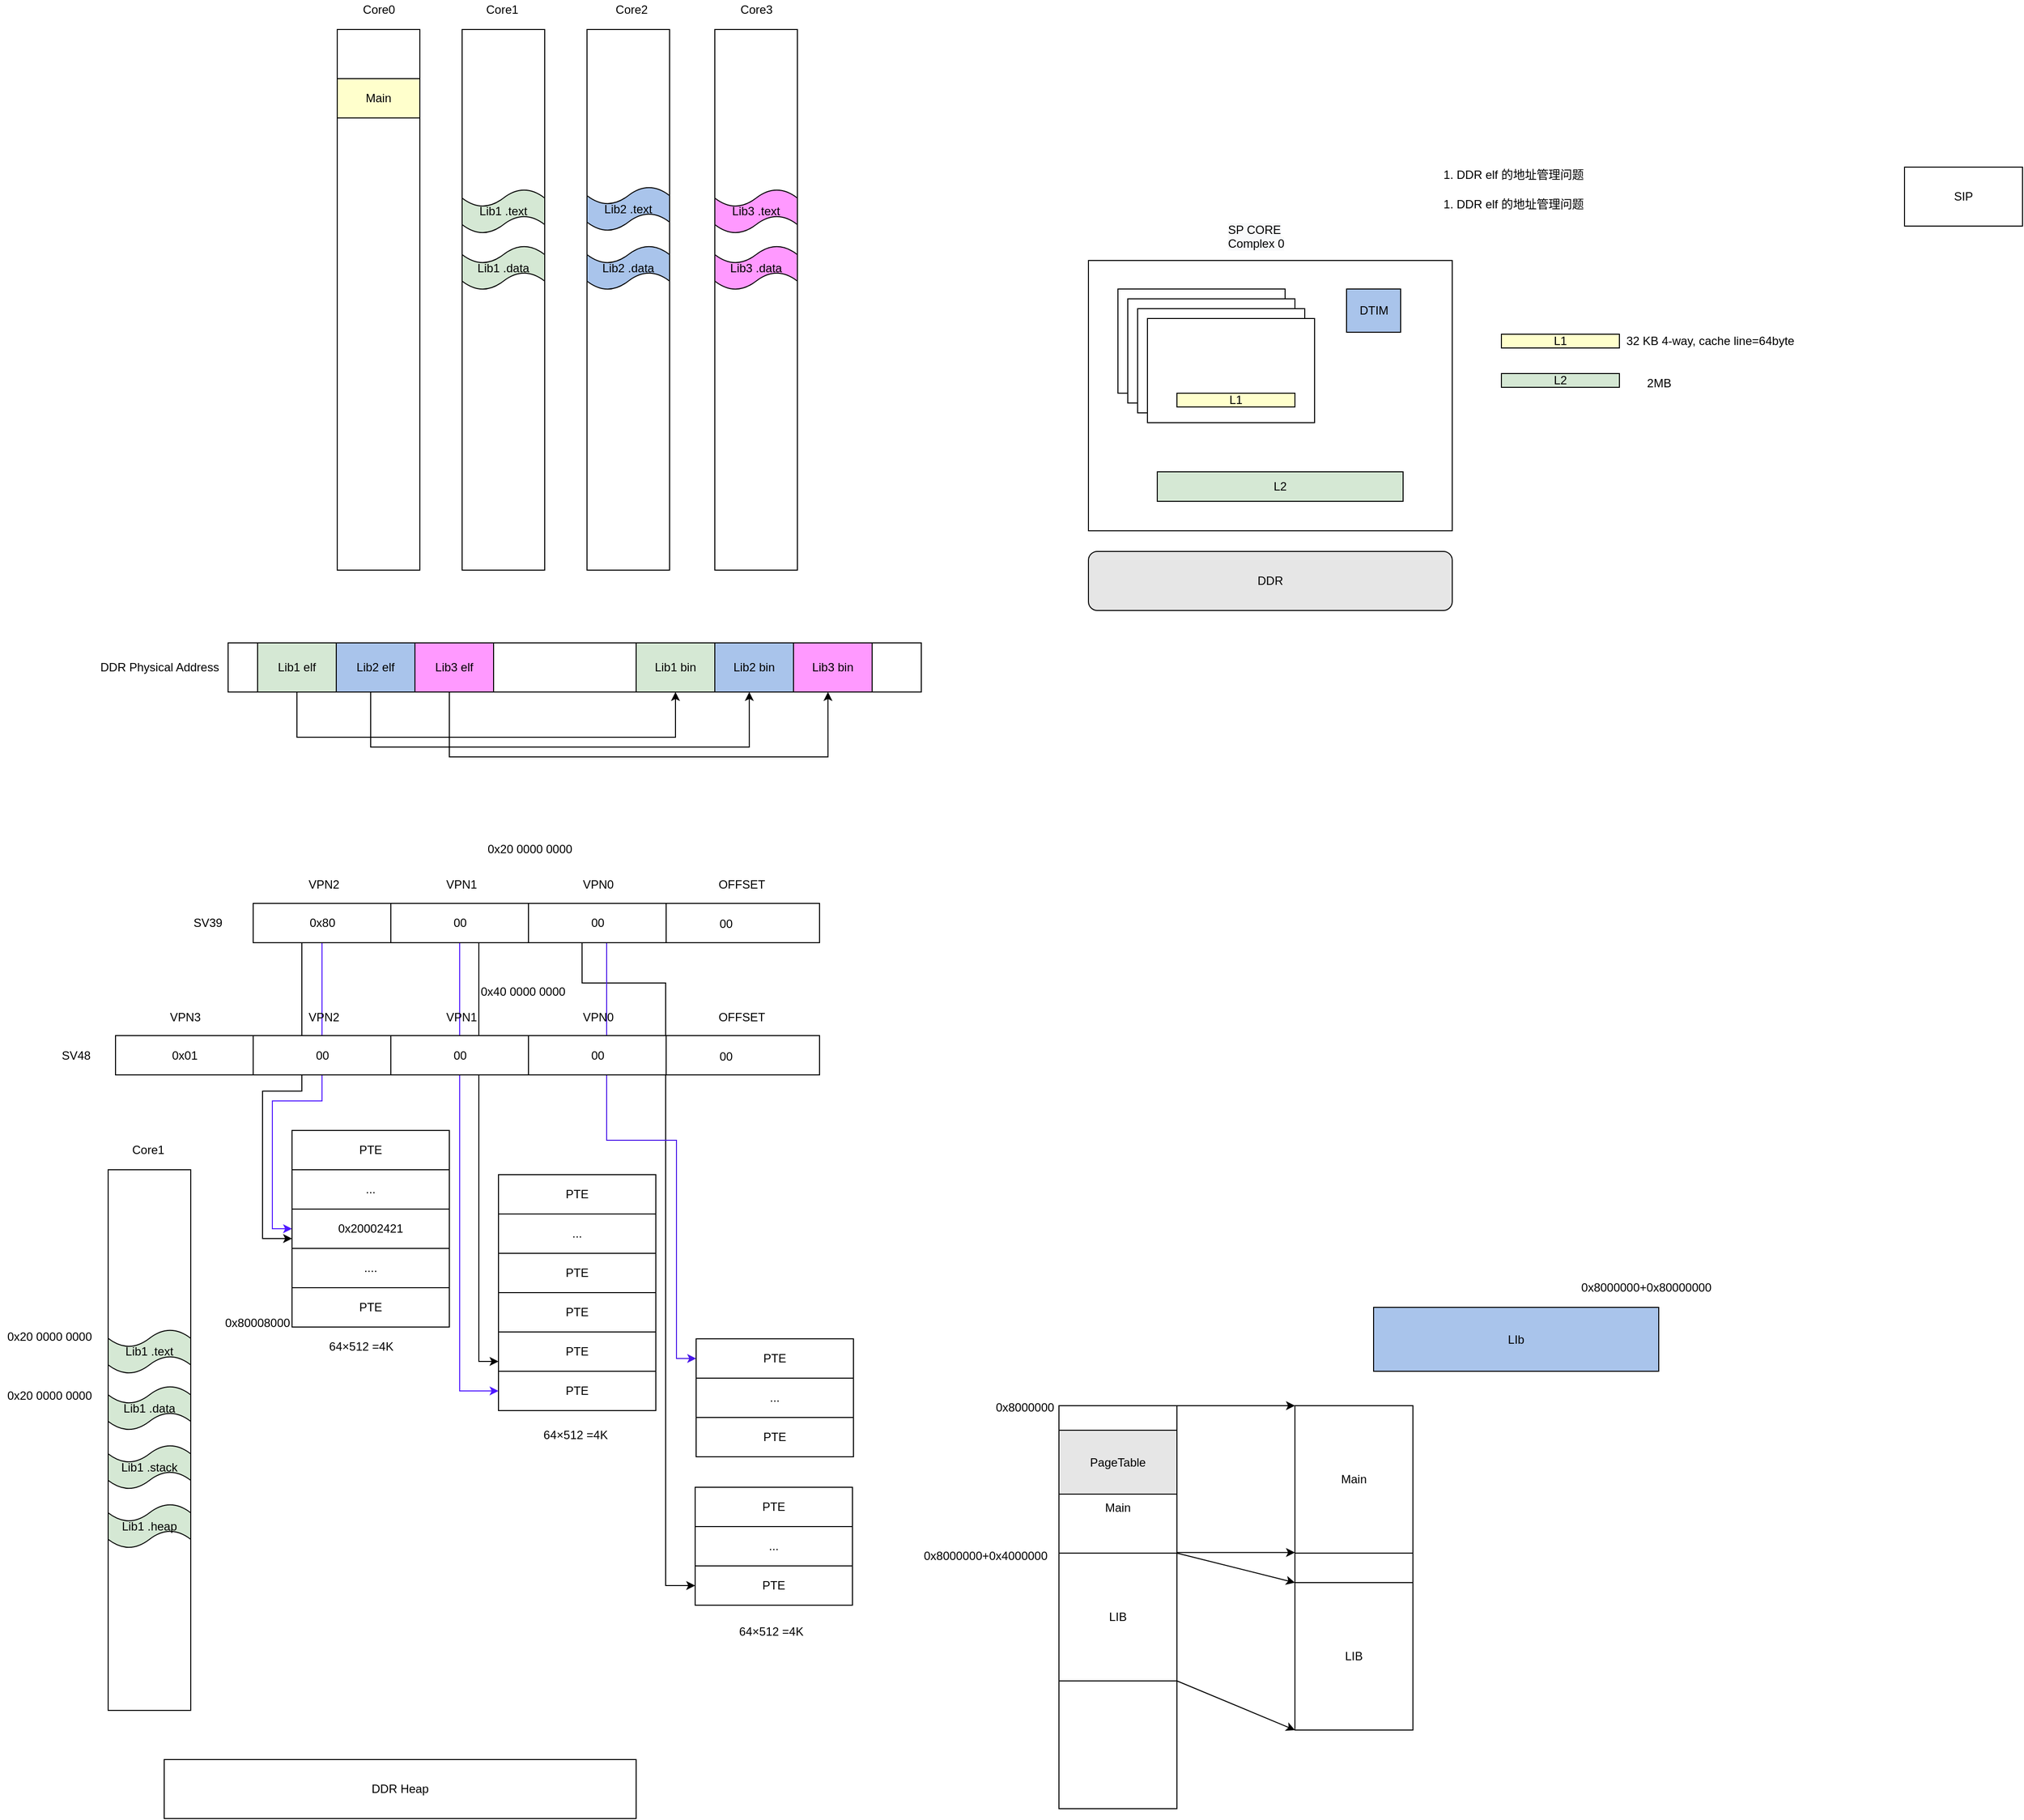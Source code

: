 <mxfile version="16.1.4" type="github" pages="2">
  <diagram id="i7QMW1x5K39RaPrYkrut" name="Page-1">
    <mxGraphModel dx="3289" dy="1603" grid="1" gridSize="10" guides="1" tooltips="1" connect="1" arrows="1" fold="1" page="1" pageScale="1" pageWidth="827" pageHeight="1169" math="0" shadow="0">
      <root>
        <mxCell id="0" />
        <mxCell id="1" parent="0" />
        <mxCell id="T-AjPEsx9ttNybl-r1r7-1" value="&lt;br&gt;&lt;br&gt;&lt;br&gt;&lt;br&gt;Main" style="rounded=0;whiteSpace=wrap;html=1;" vertex="1" parent="1">
          <mxGeometry x="1160" y="1560" width="120" height="150" as="geometry" />
        </mxCell>
        <mxCell id="L2IleCqi2TQ5qBMg59UK-1" value="" style="rounded=0;whiteSpace=wrap;html=1;shadow=0;fillColor=#FFFFFF;" parent="1" vertex="1">
          <mxGeometry x="680" y="160" width="84" height="550" as="geometry" />
        </mxCell>
        <mxCell id="UY1nmOvBTnCcTEySD0qH-19" value="" style="rounded=0;whiteSpace=wrap;html=1;shadow=0;fillColor=#FFFFFF;" parent="1" vertex="1">
          <mxGeometry x="553" y="160" width="84" height="550" as="geometry" />
        </mxCell>
        <mxCell id="5-YmETOSnR6zZhraZ0Ge-8" value="" style="rounded=0;whiteSpace=wrap;html=1;shadow=0;fillColor=#FFFFFF;" parent="1" vertex="1">
          <mxGeometry x="315" y="784" width="705" height="50" as="geometry" />
        </mxCell>
        <mxCell id="5-YmETOSnR6zZhraZ0Ge-15" value="1. DDR elf 的地址管理问题&lt;br&gt;&lt;br&gt;" style="text;html=1;align=center;verticalAlign=middle;resizable=0;points=[];autosize=1;" parent="1" vertex="1">
          <mxGeometry x="1542" y="300" width="160" height="30" as="geometry" />
        </mxCell>
        <mxCell id="5-YmETOSnR6zZhraZ0Ge-16" value="1. DDR elf 的地址管理问题&lt;br&gt;&lt;br&gt;" style="text;html=1;align=center;verticalAlign=middle;resizable=0;points=[];autosize=1;" parent="1" vertex="1">
          <mxGeometry x="1542" y="330" width="160" height="30" as="geometry" />
        </mxCell>
        <mxCell id="5-YmETOSnR6zZhraZ0Ge-19" value="&lt;span style=&quot;color: rgb(0 , 0 , 0) ; font-family: &amp;#34;helvetica&amp;#34; ; font-size: 12px ; font-style: normal ; font-weight: 400 ; letter-spacing: normal ; text-align: center ; text-indent: 0px ; text-transform: none ; word-spacing: 0px ; background-color: rgb(248 , 249 , 250) ; display: inline ; float: none&quot;&gt;SP CORE Complex 0&lt;/span&gt;" style="text;whiteSpace=wrap;html=1;" parent="1" vertex="1">
          <mxGeometry x="1330" y="350" width="90" height="30" as="geometry" />
        </mxCell>
        <mxCell id="UY1nmOvBTnCcTEySD0qH-1" value="" style="rounded=0;whiteSpace=wrap;html=1;shadow=0;fillColor=#FFFFFF;" parent="1" vertex="1">
          <mxGeometry x="426" y="160" width="84" height="550" as="geometry" />
        </mxCell>
        <mxCell id="UY1nmOvBTnCcTEySD0qH-3" value="Core0" style="text;html=1;align=center;verticalAlign=middle;resizable=0;points=[];autosize=1;" parent="1" vertex="1">
          <mxGeometry x="443" y="130" width="50" height="20" as="geometry" />
        </mxCell>
        <mxCell id="UY1nmOvBTnCcTEySD0qH-6" value="Core1&amp;nbsp;" style="text;html=1;align=center;verticalAlign=middle;resizable=0;points=[];autosize=1;" parent="1" vertex="1">
          <mxGeometry x="570" y="130" width="50" height="20" as="geometry" />
        </mxCell>
        <mxCell id="HonQHaW1GuDTfkBPhVtA-12" style="edgeStyle=orthogonalEdgeStyle;rounded=0;orthogonalLoop=1;jettySize=auto;html=1;entryX=0.5;entryY=1;entryDx=0;entryDy=0;" parent="1" source="5-YmETOSnR6zZhraZ0Ge-2" target="HonQHaW1GuDTfkBPhVtA-6" edge="1">
          <mxGeometry relative="1" as="geometry">
            <Array as="points">
              <mxPoint x="385" y="880" />
              <mxPoint x="770" y="880" />
            </Array>
          </mxGeometry>
        </mxCell>
        <mxCell id="5-YmETOSnR6zZhraZ0Ge-2" value="Lib1 elf" style="rounded=0;whiteSpace=wrap;html=1;fillColor=#D5E8D4;direction=east;" parent="1" vertex="1">
          <mxGeometry x="345" y="784" width="80" height="50" as="geometry" />
        </mxCell>
        <mxCell id="5-YmETOSnR6zZhraZ0Ge-4" value="&lt;span&gt;Lib2 elf&lt;/span&gt;" style="rounded=0;whiteSpace=wrap;html=1;fillColor=#A9C4EB;direction=east;" parent="1" vertex="1">
          <mxGeometry x="425" y="784" width="80" height="50" as="geometry" />
        </mxCell>
        <mxCell id="5-YmETOSnR6zZhraZ0Ge-5" value="&lt;span&gt;Lib3 elf&lt;/span&gt;" style="rounded=0;whiteSpace=wrap;html=1;fillColor=#FF99FF;direction=east;" parent="1" vertex="1">
          <mxGeometry x="505" y="784" width="80" height="50" as="geometry" />
        </mxCell>
        <mxCell id="UY1nmOvBTnCcTEySD0qH-9" value="DDR Physical Address" style="text;html=1;align=center;verticalAlign=middle;resizable=0;points=[];autosize=1;strokeColor=none;fillColor=none;" parent="1" vertex="1">
          <mxGeometry x="175" y="799" width="140" height="20" as="geometry" />
        </mxCell>
        <mxCell id="UY1nmOvBTnCcTEySD0qH-10" style="edgeStyle=orthogonalEdgeStyle;rounded=0;orthogonalLoop=1;jettySize=auto;html=1;exitX=0.5;exitY=1;exitDx=0;exitDy=0;" parent="1" source="UY1nmOvBTnCcTEySD0qH-1" target="UY1nmOvBTnCcTEySD0qH-1" edge="1">
          <mxGeometry relative="1" as="geometry" />
        </mxCell>
        <mxCell id="UY1nmOvBTnCcTEySD0qH-16" value="Lib2 .text" style="shape=tape;whiteSpace=wrap;html=1;fillColor=#A9C4EB;" parent="1" vertex="1">
          <mxGeometry x="680" y="320" width="84" height="45" as="geometry" />
        </mxCell>
        <mxCell id="UY1nmOvBTnCcTEySD0qH-17" value="Lib2 .data" style="shape=tape;whiteSpace=wrap;html=1;fillColor=#A9C4EB;" parent="1" vertex="1">
          <mxGeometry x="680" y="380" width="84" height="45" as="geometry" />
        </mxCell>
        <mxCell id="UY1nmOvBTnCcTEySD0qH-18" value="Lib1 .text" style="shape=tape;whiteSpace=wrap;html=1;fillColor=#D5E8D4;" parent="1" vertex="1">
          <mxGeometry x="553" y="322.5" width="84" height="45" as="geometry" />
        </mxCell>
        <mxCell id="UY1nmOvBTnCcTEySD0qH-21" value="Main" style="rounded=0;whiteSpace=wrap;html=1;shadow=0;fillColor=#FFFFCC;" parent="1" vertex="1">
          <mxGeometry x="426" y="210" width="84" height="40" as="geometry" />
        </mxCell>
        <mxCell id="UY1nmOvBTnCcTEySD0qH-22" value="Lib1 .data" style="shape=tape;whiteSpace=wrap;html=1;fillColor=#D5E8D4;" parent="1" vertex="1">
          <mxGeometry x="553" y="380" width="84" height="45" as="geometry" />
        </mxCell>
        <mxCell id="-TkV1AA6lkXoR1iK7Sbg-1" value="" style="rounded=0;whiteSpace=wrap;html=1;" parent="1" vertex="1">
          <mxGeometry x="1190" y="395" width="370" height="275" as="geometry" />
        </mxCell>
        <mxCell id="-TkV1AA6lkXoR1iK7Sbg-10" value="L2" style="rounded=0;whiteSpace=wrap;html=1;fillColor=#D5E8D4;" parent="1" vertex="1">
          <mxGeometry x="1260" y="610" width="250" height="30" as="geometry" />
        </mxCell>
        <mxCell id="-TkV1AA6lkXoR1iK7Sbg-11" value="" style="rounded=0;whiteSpace=wrap;html=1;" parent="1" vertex="1">
          <mxGeometry x="1220" y="424" width="170" height="106" as="geometry" />
        </mxCell>
        <mxCell id="-TkV1AA6lkXoR1iK7Sbg-12" value="" style="rounded=0;whiteSpace=wrap;html=1;" parent="1" vertex="1">
          <mxGeometry x="1230" y="434" width="170" height="106" as="geometry" />
        </mxCell>
        <mxCell id="-TkV1AA6lkXoR1iK7Sbg-13" value="" style="rounded=0;whiteSpace=wrap;html=1;" parent="1" vertex="1">
          <mxGeometry x="1240" y="444" width="170" height="106" as="geometry" />
        </mxCell>
        <mxCell id="-TkV1AA6lkXoR1iK7Sbg-14" value="" style="rounded=0;whiteSpace=wrap;html=1;" parent="1" vertex="1">
          <mxGeometry x="1250" y="454" width="170" height="106" as="geometry" />
        </mxCell>
        <mxCell id="-TkV1AA6lkXoR1iK7Sbg-15" value="L1" style="rounded=0;whiteSpace=wrap;html=1;fillColor=#FFFFCC;" parent="1" vertex="1">
          <mxGeometry x="1280" y="530" width="120" height="14" as="geometry" />
        </mxCell>
        <mxCell id="-TkV1AA6lkXoR1iK7Sbg-16" value="DDR" style="rounded=1;whiteSpace=wrap;html=1;fillColor=#E6E6E6;" parent="1" vertex="1">
          <mxGeometry x="1190" y="691" width="370" height="60" as="geometry" />
        </mxCell>
        <mxCell id="-TkV1AA6lkXoR1iK7Sbg-17" value="DTIM" style="rounded=0;whiteSpace=wrap;html=1;fillColor=#A9C4EB;" parent="1" vertex="1">
          <mxGeometry x="1452.5" y="424" width="55" height="44" as="geometry" />
        </mxCell>
        <mxCell id="-TkV1AA6lkXoR1iK7Sbg-18" value="L1" style="rounded=0;whiteSpace=wrap;html=1;fillColor=#FFFFCC;" parent="1" vertex="1">
          <mxGeometry x="1610" y="470" width="120" height="14" as="geometry" />
        </mxCell>
        <mxCell id="-TkV1AA6lkXoR1iK7Sbg-20" value="32 KB 4-way, cache line=64byte" style="text;html=1;align=center;verticalAlign=middle;resizable=0;points=[];autosize=1;strokeColor=none;fillColor=none;" parent="1" vertex="1">
          <mxGeometry x="1727" y="467" width="190" height="20" as="geometry" />
        </mxCell>
        <mxCell id="-TkV1AA6lkXoR1iK7Sbg-21" value="L2" style="rounded=0;whiteSpace=wrap;html=1;fillColor=#D5E8D4;" parent="1" vertex="1">
          <mxGeometry x="1610" y="510" width="120" height="14" as="geometry" />
        </mxCell>
        <mxCell id="L2IleCqi2TQ5qBMg59UK-2" value="Core2" style="text;html=1;align=center;verticalAlign=middle;resizable=0;points=[];autosize=1;" parent="1" vertex="1">
          <mxGeometry x="700" y="130" width="50" height="20" as="geometry" />
        </mxCell>
        <mxCell id="HonQHaW1GuDTfkBPhVtA-1" value="SIP" style="rounded=0;whiteSpace=wrap;html=1;" parent="1" vertex="1">
          <mxGeometry x="2020" y="300" width="120" height="60" as="geometry" />
        </mxCell>
        <mxCell id="HonQHaW1GuDTfkBPhVtA-2" value="" style="rounded=0;whiteSpace=wrap;html=1;shadow=0;fillColor=#FFFFFF;" parent="1" vertex="1">
          <mxGeometry x="810" y="160" width="84" height="550" as="geometry" />
        </mxCell>
        <mxCell id="HonQHaW1GuDTfkBPhVtA-3" value="Core3" style="text;html=1;align=center;verticalAlign=middle;resizable=0;points=[];autosize=1;" parent="1" vertex="1">
          <mxGeometry x="827" y="130" width="50" height="20" as="geometry" />
        </mxCell>
        <mxCell id="HonQHaW1GuDTfkBPhVtA-4" value="Lib3 .text" style="shape=tape;whiteSpace=wrap;html=1;fillColor=#FF99FF;" parent="1" vertex="1">
          <mxGeometry x="810" y="322.5" width="84" height="45" as="geometry" />
        </mxCell>
        <mxCell id="HonQHaW1GuDTfkBPhVtA-5" value="Lib3 .data" style="shape=tape;whiteSpace=wrap;html=1;fillColor=#FF99FF;" parent="1" vertex="1">
          <mxGeometry x="810" y="380" width="84" height="45" as="geometry" />
        </mxCell>
        <mxCell id="HonQHaW1GuDTfkBPhVtA-6" value="Lib1 bin" style="rounded=0;whiteSpace=wrap;html=1;fillColor=#D5E8D4;direction=east;" parent="1" vertex="1">
          <mxGeometry x="730" y="784" width="80" height="50" as="geometry" />
        </mxCell>
        <mxCell id="HonQHaW1GuDTfkBPhVtA-7" value="&lt;span&gt;Lib2 bin&lt;/span&gt;" style="rounded=0;whiteSpace=wrap;html=1;fillColor=#A9C4EB;direction=east;" parent="1" vertex="1">
          <mxGeometry x="810" y="784" width="80" height="50" as="geometry" />
        </mxCell>
        <mxCell id="HonQHaW1GuDTfkBPhVtA-8" value="&lt;span&gt;Lib3 bin&lt;/span&gt;" style="rounded=0;whiteSpace=wrap;html=1;fillColor=#FF99FF;direction=east;" parent="1" vertex="1">
          <mxGeometry x="890" y="784" width="80" height="50" as="geometry" />
        </mxCell>
        <mxCell id="HonQHaW1GuDTfkBPhVtA-14" style="edgeStyle=orthogonalEdgeStyle;rounded=0;orthogonalLoop=1;jettySize=auto;html=1;entryX=0.5;entryY=1;entryDx=0;entryDy=0;" parent="1" edge="1">
          <mxGeometry relative="1" as="geometry">
            <mxPoint x="460.001" y="834" as="sourcePoint" />
            <mxPoint x="845.06" y="834" as="targetPoint" />
            <Array as="points">
              <mxPoint x="460" y="890" />
              <mxPoint x="845" y="890" />
            </Array>
          </mxGeometry>
        </mxCell>
        <mxCell id="HonQHaW1GuDTfkBPhVtA-15" style="edgeStyle=orthogonalEdgeStyle;rounded=0;orthogonalLoop=1;jettySize=auto;html=1;entryX=0.5;entryY=1;entryDx=0;entryDy=0;" parent="1" edge="1">
          <mxGeometry relative="1" as="geometry">
            <mxPoint x="540.001" y="834" as="sourcePoint" />
            <mxPoint x="925.06" y="834" as="targetPoint" />
            <Array as="points">
              <mxPoint x="540" y="900" />
              <mxPoint x="925" y="900" />
            </Array>
          </mxGeometry>
        </mxCell>
        <mxCell id="jBTfVMKnUpAUVkYWKBrM-1" value="Main" style="rounded=0;whiteSpace=wrap;html=1;shadow=0;fillColor=#FFFFFF;" parent="1" vertex="1">
          <mxGeometry x="1400" y="1560" width="120" height="150" as="geometry" />
        </mxCell>
        <mxCell id="jBTfVMKnUpAUVkYWKBrM-3" value="2MB" style="text;html=1;align=center;verticalAlign=middle;resizable=0;points=[];autosize=1;strokeColor=none;fillColor=none;" parent="1" vertex="1">
          <mxGeometry x="1750" y="510" width="40" height="20" as="geometry" />
        </mxCell>
        <mxCell id="Frzh3NOF6K0jL3K60kuY-6" value="" style="rounded=0;whiteSpace=wrap;html=1;shadow=0;fillColor=#FFFFFF;" parent="1" vertex="1">
          <mxGeometry x="193" y="1320" width="84" height="550" as="geometry" />
        </mxCell>
        <mxCell id="Frzh3NOF6K0jL3K60kuY-7" value="Core1&amp;nbsp;" style="text;html=1;align=center;verticalAlign=middle;resizable=0;points=[];autosize=1;" parent="1" vertex="1">
          <mxGeometry x="210" y="1290" width="50" height="20" as="geometry" />
        </mxCell>
        <mxCell id="Frzh3NOF6K0jL3K60kuY-8" value="Lib1 .text" style="shape=tape;whiteSpace=wrap;html=1;fillColor=#D5E8D4;" parent="1" vertex="1">
          <mxGeometry x="193" y="1482.5" width="84" height="45" as="geometry" />
        </mxCell>
        <mxCell id="Frzh3NOF6K0jL3K60kuY-9" value="Lib1 .data" style="shape=tape;whiteSpace=wrap;html=1;fillColor=#D5E8D4;" parent="1" vertex="1">
          <mxGeometry x="193" y="1540" width="84" height="45" as="geometry" />
        </mxCell>
        <mxCell id="Frzh3NOF6K0jL3K60kuY-10" value="Lib1 .stack" style="shape=tape;whiteSpace=wrap;html=1;fillColor=#D5E8D4;" parent="1" vertex="1">
          <mxGeometry x="193" y="1600" width="84" height="45" as="geometry" />
        </mxCell>
        <mxCell id="Frzh3NOF6K0jL3K60kuY-11" value="Lib1 .heap" style="shape=tape;whiteSpace=wrap;html=1;fillColor=#D5E8D4;" parent="1" vertex="1">
          <mxGeometry x="193" y="1660" width="84" height="45" as="geometry" />
        </mxCell>
        <mxCell id="Frzh3NOF6K0jL3K60kuY-13" value="..." style="rounded=0;whiteSpace=wrap;html=1;" parent="1" vertex="1">
          <mxGeometry x="380" y="1320" width="160" height="40" as="geometry" />
        </mxCell>
        <mxCell id="Frzh3NOF6K0jL3K60kuY-14" value="..." style="rounded=0;whiteSpace=wrap;html=1;" parent="1" vertex="1">
          <mxGeometry x="380" y="1360" width="160" height="40" as="geometry" />
        </mxCell>
        <mxCell id="Frzh3NOF6K0jL3K60kuY-16" value="...." style="rounded=0;whiteSpace=wrap;html=1;" parent="1" vertex="1">
          <mxGeometry x="380" y="1400" width="160" height="40" as="geometry" />
        </mxCell>
        <mxCell id="Frzh3NOF6K0jL3K60kuY-18" value="PTE" style="rounded=0;whiteSpace=wrap;html=1;" parent="1" vertex="1">
          <mxGeometry x="590" y="1445" width="160" height="40" as="geometry" />
        </mxCell>
        <mxCell id="Frzh3NOF6K0jL3K60kuY-19" value="..." style="rounded=0;whiteSpace=wrap;html=1;" parent="1" vertex="1">
          <mxGeometry x="590" y="1485" width="160" height="40" as="geometry" />
        </mxCell>
        <mxCell id="iAb83iII4qzcodz275BM-15" style="edgeStyle=orthogonalEdgeStyle;rounded=0;orthogonalLoop=1;jettySize=auto;html=1;entryX=0;entryY=0.5;entryDx=0;entryDy=0;exitX=0.389;exitY=0.986;exitDx=0;exitDy=0;exitPerimeter=0;" parent="1" source="iAb83iII4qzcodz275BM-1" target="Frzh3NOF6K0jL3K60kuY-24" edge="1">
          <mxGeometry relative="1" as="geometry">
            <Array as="points">
              <mxPoint x="675" y="1130" />
              <mxPoint x="760" y="1130" />
              <mxPoint x="760" y="1743" />
            </Array>
          </mxGeometry>
        </mxCell>
        <mxCell id="Frzh3NOF6K0jL3K60kuY-20" value="PTE" style="rounded=0;whiteSpace=wrap;html=1;" parent="1" vertex="1">
          <mxGeometry x="590" y="1525" width="160" height="40" as="geometry" />
        </mxCell>
        <mxCell id="Frzh3NOF6K0jL3K60kuY-22" value="PTE" style="rounded=0;whiteSpace=wrap;html=1;" parent="1" vertex="1">
          <mxGeometry x="790" y="1643" width="160" height="40" as="geometry" />
        </mxCell>
        <mxCell id="Frzh3NOF6K0jL3K60kuY-23" value="..." style="rounded=0;whiteSpace=wrap;html=1;" parent="1" vertex="1">
          <mxGeometry x="790" y="1683" width="160" height="40" as="geometry" />
        </mxCell>
        <mxCell id="Frzh3NOF6K0jL3K60kuY-24" value="PTE" style="rounded=0;whiteSpace=wrap;html=1;" parent="1" vertex="1">
          <mxGeometry x="790" y="1723" width="160" height="40" as="geometry" />
        </mxCell>
        <mxCell id="iAb83iII4qzcodz275BM-50" style="edgeStyle=orthogonalEdgeStyle;rounded=0;orthogonalLoop=1;jettySize=auto;html=1;entryX=0;entryY=0.5;entryDx=0;entryDy=0;strokeColor=#4F19FF;" parent="1" source="Frzh3NOF6K0jL3K60kuY-26" target="Frzh3NOF6K0jL3K60kuY-20" edge="1">
          <mxGeometry relative="1" as="geometry" />
        </mxCell>
        <mxCell id="iAb83iII4qzcodz275BM-51" style="edgeStyle=orthogonalEdgeStyle;rounded=0;orthogonalLoop=1;jettySize=auto;html=1;entryX=0;entryY=0.75;entryDx=0;entryDy=0;strokeColor=#000000;" parent="1" source="Frzh3NOF6K0jL3K60kuY-26" target="iAb83iII4qzcodz275BM-19" edge="1">
          <mxGeometry relative="1" as="geometry">
            <Array as="points">
              <mxPoint x="570" y="1515" />
            </Array>
          </mxGeometry>
        </mxCell>
        <mxCell id="Frzh3NOF6K0jL3K60kuY-26" value="00" style="rounded=0;whiteSpace=wrap;html=1;" parent="1" vertex="1">
          <mxGeometry x="480.5" y="1049" width="140" height="40" as="geometry" />
        </mxCell>
        <mxCell id="Frzh3NOF6K0jL3K60kuY-27" value="0x20 0000 0000" style="text;html=1;align=center;verticalAlign=middle;resizable=0;points=[];autosize=1;strokeColor=none;fillColor=none;" parent="1" vertex="1">
          <mxGeometry x="83" y="1480" width="100" height="20" as="geometry" />
        </mxCell>
        <mxCell id="Frzh3NOF6K0jL3K60kuY-28" value="0x20 0000 0000" style="text;html=1;align=center;verticalAlign=middle;resizable=0;points=[];autosize=1;strokeColor=none;fillColor=none;" parent="1" vertex="1">
          <mxGeometry x="83" y="1540" width="100" height="20" as="geometry" />
        </mxCell>
        <mxCell id="iAb83iII4qzcodz275BM-53" style="edgeStyle=orthogonalEdgeStyle;rounded=0;orthogonalLoop=1;jettySize=auto;html=1;entryX=0;entryY=0.5;entryDx=0;entryDy=0;strokeColor=#4817E8;" parent="1" source="iAb83iII4qzcodz275BM-1" target="iAb83iII4qzcodz275BM-24" edge="1">
          <mxGeometry relative="1" as="geometry">
            <Array as="points">
              <mxPoint x="700" y="1290" />
              <mxPoint x="771" y="1290" />
              <mxPoint x="771" y="1512" />
            </Array>
          </mxGeometry>
        </mxCell>
        <mxCell id="iAb83iII4qzcodz275BM-1" value="00" style="rounded=0;whiteSpace=wrap;html=1;" parent="1" vertex="1">
          <mxGeometry x="620.5" y="1049" width="140" height="40" as="geometry" />
        </mxCell>
        <mxCell id="iAb83iII4qzcodz275BM-2" value="" style="rounded=0;whiteSpace=wrap;html=1;" parent="1" vertex="1">
          <mxGeometry x="760.5" y="1049" width="156" height="40" as="geometry" />
        </mxCell>
        <mxCell id="iAb83iII4qzcodz275BM-3" value="00" style="text;html=1;align=center;verticalAlign=middle;resizable=0;points=[];autosize=1;strokeColor=none;fillColor=none;" parent="1" vertex="1">
          <mxGeometry x="805.5" y="1060" width="30" height="20" as="geometry" />
        </mxCell>
        <mxCell id="iAb83iII4qzcodz275BM-49" style="edgeStyle=orthogonalEdgeStyle;rounded=0;orthogonalLoop=1;jettySize=auto;html=1;entryX=0;entryY=0.5;entryDx=0;entryDy=0;strokeColor=#4F19FF;" parent="1" source="iAb83iII4qzcodz275BM-4" target="iAb83iII4qzcodz275BM-13" edge="1">
          <mxGeometry relative="1" as="geometry">
            <Array as="points">
              <mxPoint x="410" y="1250" />
              <mxPoint x="360" y="1250" />
              <mxPoint x="360" y="1380" />
            </Array>
          </mxGeometry>
        </mxCell>
        <mxCell id="iAb83iII4qzcodz275BM-52" style="edgeStyle=orthogonalEdgeStyle;rounded=0;orthogonalLoop=1;jettySize=auto;html=1;entryX=0;entryY=0.75;entryDx=0;entryDy=0;strokeColor=#000000;" parent="1" source="iAb83iII4qzcodz275BM-4" target="iAb83iII4qzcodz275BM-13" edge="1">
          <mxGeometry relative="1" as="geometry">
            <Array as="points">
              <mxPoint x="390" y="1240" />
              <mxPoint x="350" y="1240" />
              <mxPoint x="350" y="1390" />
            </Array>
          </mxGeometry>
        </mxCell>
        <mxCell id="iAb83iII4qzcodz275BM-4" value="0x80" style="rounded=0;whiteSpace=wrap;html=1;" parent="1" vertex="1">
          <mxGeometry x="340.5" y="1049" width="140" height="40" as="geometry" />
        </mxCell>
        <mxCell id="iAb83iII4qzcodz275BM-6" value="SV39" style="text;html=1;align=center;verticalAlign=middle;resizable=0;points=[];autosize=1;strokeColor=none;fillColor=none;" parent="1" vertex="1">
          <mxGeometry x="273.5" y="1059" width="40" height="20" as="geometry" />
        </mxCell>
        <mxCell id="iAb83iII4qzcodz275BM-7" value="OFFSET" style="text;html=1;align=center;verticalAlign=middle;resizable=0;points=[];autosize=1;strokeColor=none;fillColor=none;" parent="1" vertex="1">
          <mxGeometry x="806.5" y="1020" width="60" height="20" as="geometry" />
        </mxCell>
        <mxCell id="iAb83iII4qzcodz275BM-8" value="VPN0" style="text;html=1;align=center;verticalAlign=middle;resizable=0;points=[];autosize=1;strokeColor=none;fillColor=none;" parent="1" vertex="1">
          <mxGeometry x="665.5" y="1020" width="50" height="20" as="geometry" />
        </mxCell>
        <mxCell id="iAb83iII4qzcodz275BM-9" value="VPN1" style="text;html=1;align=center;verticalAlign=middle;resizable=0;points=[];autosize=1;strokeColor=none;fillColor=none;" parent="1" vertex="1">
          <mxGeometry x="526.5" y="1020" width="50" height="20" as="geometry" />
        </mxCell>
        <mxCell id="iAb83iII4qzcodz275BM-10" value="VPN2" style="text;html=1;align=center;verticalAlign=middle;resizable=0;points=[];autosize=1;strokeColor=none;fillColor=none;" parent="1" vertex="1">
          <mxGeometry x="386.5" y="1020" width="50" height="20" as="geometry" />
        </mxCell>
        <mxCell id="iAb83iII4qzcodz275BM-11" value="0x20 0000 0000" style="text;whiteSpace=wrap;html=1;" parent="1" vertex="1">
          <mxGeometry x="576.5" y="980" width="100" height="30" as="geometry" />
        </mxCell>
        <mxCell id="iAb83iII4qzcodz275BM-12" value="PTE" style="rounded=0;whiteSpace=wrap;html=1;" parent="1" vertex="1">
          <mxGeometry x="380" y="1440" width="160" height="40" as="geometry" />
        </mxCell>
        <mxCell id="iAb83iII4qzcodz275BM-13" value="0x20002421" style="rounded=0;whiteSpace=wrap;html=1;" parent="1" vertex="1">
          <mxGeometry x="380" y="1360" width="160" height="40" as="geometry" />
        </mxCell>
        <mxCell id="iAb83iII4qzcodz275BM-14" value="PTE" style="rounded=0;whiteSpace=wrap;html=1;" parent="1" vertex="1">
          <mxGeometry x="380" y="1280" width="160" height="40" as="geometry" />
        </mxCell>
        <mxCell id="iAb83iII4qzcodz275BM-19" value="PTE" style="rounded=0;whiteSpace=wrap;html=1;" parent="1" vertex="1">
          <mxGeometry x="590" y="1485" width="160" height="40" as="geometry" />
        </mxCell>
        <mxCell id="iAb83iII4qzcodz275BM-20" value="PTE" style="rounded=0;whiteSpace=wrap;html=1;" parent="1" vertex="1">
          <mxGeometry x="590" y="1405" width="160" height="40" as="geometry" />
        </mxCell>
        <mxCell id="iAb83iII4qzcodz275BM-21" value="..." style="rounded=0;whiteSpace=wrap;html=1;" parent="1" vertex="1">
          <mxGeometry x="590" y="1365" width="160" height="40" as="geometry" />
        </mxCell>
        <mxCell id="iAb83iII4qzcodz275BM-22" value="PTE" style="rounded=0;whiteSpace=wrap;html=1;" parent="1" vertex="1">
          <mxGeometry x="590" y="1325" width="160" height="40" as="geometry" />
        </mxCell>
        <mxCell id="iAb83iII4qzcodz275BM-24" value="PTE" style="rounded=0;whiteSpace=wrap;html=1;" parent="1" vertex="1">
          <mxGeometry x="791" y="1492" width="160" height="40" as="geometry" />
        </mxCell>
        <mxCell id="iAb83iII4qzcodz275BM-25" value="..." style="rounded=0;whiteSpace=wrap;html=1;" parent="1" vertex="1">
          <mxGeometry x="791" y="1532" width="160" height="40" as="geometry" />
        </mxCell>
        <mxCell id="iAb83iII4qzcodz275BM-26" value="PTE" style="rounded=0;whiteSpace=wrap;html=1;" parent="1" vertex="1">
          <mxGeometry x="791" y="1572" width="160" height="40" as="geometry" />
        </mxCell>
        <mxCell id="iAb83iII4qzcodz275BM-29" value="00" style="rounded=0;whiteSpace=wrap;html=1;" parent="1" vertex="1">
          <mxGeometry x="480.5" y="1183.5" width="140" height="40" as="geometry" />
        </mxCell>
        <mxCell id="iAb83iII4qzcodz275BM-30" value="00" style="rounded=0;whiteSpace=wrap;html=1;" parent="1" vertex="1">
          <mxGeometry x="620.5" y="1183.5" width="140" height="40" as="geometry" />
        </mxCell>
        <mxCell id="iAb83iII4qzcodz275BM-31" value="" style="rounded=0;whiteSpace=wrap;html=1;" parent="1" vertex="1">
          <mxGeometry x="760.5" y="1183.5" width="156" height="40" as="geometry" />
        </mxCell>
        <mxCell id="iAb83iII4qzcodz275BM-32" value="00" style="text;html=1;align=center;verticalAlign=middle;resizable=0;points=[];autosize=1;strokeColor=none;fillColor=none;" parent="1" vertex="1">
          <mxGeometry x="805.5" y="1194.5" width="30" height="20" as="geometry" />
        </mxCell>
        <mxCell id="iAb83iII4qzcodz275BM-33" value="00" style="rounded=0;whiteSpace=wrap;html=1;" parent="1" vertex="1">
          <mxGeometry x="340.5" y="1183.5" width="140" height="40" as="geometry" />
        </mxCell>
        <mxCell id="iAb83iII4qzcodz275BM-34" value="SV48" style="text;html=1;align=center;verticalAlign=middle;resizable=0;points=[];autosize=1;strokeColor=none;fillColor=none;" parent="1" vertex="1">
          <mxGeometry x="140" y="1193.5" width="40" height="20" as="geometry" />
        </mxCell>
        <mxCell id="iAb83iII4qzcodz275BM-35" value="OFFSET" style="text;html=1;align=center;verticalAlign=middle;resizable=0;points=[];autosize=1;strokeColor=none;fillColor=none;" parent="1" vertex="1">
          <mxGeometry x="806.5" y="1154.5" width="60" height="20" as="geometry" />
        </mxCell>
        <mxCell id="iAb83iII4qzcodz275BM-36" value="VPN0" style="text;html=1;align=center;verticalAlign=middle;resizable=0;points=[];autosize=1;strokeColor=none;fillColor=none;" parent="1" vertex="1">
          <mxGeometry x="665.5" y="1154.5" width="50" height="20" as="geometry" />
        </mxCell>
        <mxCell id="iAb83iII4qzcodz275BM-37" value="VPN1" style="text;html=1;align=center;verticalAlign=middle;resizable=0;points=[];autosize=1;strokeColor=none;fillColor=none;" parent="1" vertex="1">
          <mxGeometry x="526.5" y="1154.5" width="50" height="20" as="geometry" />
        </mxCell>
        <mxCell id="iAb83iII4qzcodz275BM-38" value="VPN2" style="text;html=1;align=center;verticalAlign=middle;resizable=0;points=[];autosize=1;strokeColor=none;fillColor=none;" parent="1" vertex="1">
          <mxGeometry x="386.5" y="1154.5" width="50" height="20" as="geometry" />
        </mxCell>
        <mxCell id="iAb83iII4qzcodz275BM-39" value="0x40 0000 0000" style="text;whiteSpace=wrap;html=1;" parent="1" vertex="1">
          <mxGeometry x="570" y="1124.5" width="100" height="30" as="geometry" />
        </mxCell>
        <mxCell id="iAb83iII4qzcodz275BM-40" value="0x01" style="rounded=0;whiteSpace=wrap;html=1;" parent="1" vertex="1">
          <mxGeometry x="200.5" y="1183.5" width="140" height="40" as="geometry" />
        </mxCell>
        <mxCell id="iAb83iII4qzcodz275BM-41" value="VPN3" style="text;html=1;align=center;verticalAlign=middle;resizable=0;points=[];autosize=1;strokeColor=none;fillColor=none;" parent="1" vertex="1">
          <mxGeometry x="245.5" y="1154.5" width="50" height="20" as="geometry" />
        </mxCell>
        <mxCell id="iAb83iII4qzcodz275BM-43" value="DDR Heap" style="rounded=0;whiteSpace=wrap;html=1;" parent="1" vertex="1">
          <mxGeometry x="250" y="1920" width="480" height="60" as="geometry" />
        </mxCell>
        <mxCell id="iAb83iII4qzcodz275BM-45" value="" style="rounded=0;whiteSpace=wrap;html=1;" parent="1" vertex="1">
          <mxGeometry x="1400" y="1710" width="120" height="30" as="geometry" />
        </mxCell>
        <mxCell id="iAb83iII4qzcodz275BM-55" value="&lt;div style=&quot;background-color: rgb(30 , 30 , 30) ; font-family: &amp;#34;consolas&amp;#34; , &amp;#34;courier new&amp;#34; , monospace ; font-size: 14px ; line-height: 19px&quot;&gt;&lt;br&gt;&lt;/div&gt;" style="text;html=1;align=center;verticalAlign=middle;resizable=0;points=[];autosize=1;strokeColor=none;fillColor=none;" parent="1" vertex="1">
          <mxGeometry x="1270" y="1430" width="20" height="20" as="geometry" />
        </mxCell>
        <mxCell id="iAb83iII4qzcodz275BM-56" value="0x8000000" style="text;html=1;align=center;verticalAlign=middle;resizable=0;points=[];autosize=1;strokeColor=none;fillColor=none;" parent="1" vertex="1">
          <mxGeometry x="1090" y="1552" width="70" height="20" as="geometry" />
        </mxCell>
        <mxCell id="iAb83iII4qzcodz275BM-58" value="LIb" style="rounded=0;whiteSpace=wrap;html=1;shadow=0;fillColor=#A9C4EB;" parent="1" vertex="1">
          <mxGeometry x="1480" y="1460" width="290" height="65" as="geometry" />
        </mxCell>
        <mxCell id="iAb83iII4qzcodz275BM-59" value="0x8000000+0x4000000" style="text;html=1;align=center;verticalAlign=middle;resizable=0;points=[];autosize=1;strokeColor=none;fillColor=none;" parent="1" vertex="1">
          <mxGeometry x="1015" y="1703" width="140" height="20" as="geometry" />
        </mxCell>
        <mxCell id="iAb83iII4qzcodz275BM-60" value="0x8000000+0x80000000" style="text;html=1;align=center;verticalAlign=middle;resizable=0;points=[];autosize=1;strokeColor=none;fillColor=none;" parent="1" vertex="1">
          <mxGeometry x="1682" y="1430" width="150" height="20" as="geometry" />
        </mxCell>
        <mxCell id="0My85Eolew8qg0krZRY6-1" value="PageTable" style="rounded=0;whiteSpace=wrap;html=1;shadow=0;fillColor=#E6E6E6;" parent="1" vertex="1">
          <mxGeometry x="1160" y="1585" width="120" height="65" as="geometry" />
        </mxCell>
        <mxCell id="0jZwgNFb_LE2F_llQ_Ys-1" value="64×512 =4K" style="text;html=1;align=center;verticalAlign=middle;resizable=0;points=[];autosize=1;strokeColor=none;fillColor=none;" parent="1" vertex="1">
          <mxGeometry x="410" y="1490" width="80" height="20" as="geometry" />
        </mxCell>
        <mxCell id="0jZwgNFb_LE2F_llQ_Ys-2" value="64×512 =4K" style="text;html=1;align=center;verticalAlign=middle;resizable=0;points=[];autosize=1;strokeColor=none;fillColor=none;" parent="1" vertex="1">
          <mxGeometry x="627.5" y="1580" width="80" height="20" as="geometry" />
        </mxCell>
        <mxCell id="0jZwgNFb_LE2F_llQ_Ys-3" value="64×512 =4K" style="text;html=1;align=center;verticalAlign=middle;resizable=0;points=[];autosize=1;strokeColor=none;fillColor=none;" parent="1" vertex="1">
          <mxGeometry x="827" y="1780" width="80" height="20" as="geometry" />
        </mxCell>
        <mxCell id="0jZwgNFb_LE2F_llQ_Ys-4" value="0x80008000" style="text;whiteSpace=wrap;html=1;" parent="1" vertex="1">
          <mxGeometry x="310" y="1462" width="90" height="30" as="geometry" />
        </mxCell>
        <mxCell id="T-AjPEsx9ttNybl-r1r7-2" value="LIB" style="rounded=0;whiteSpace=wrap;html=1;" vertex="1" parent="1">
          <mxGeometry x="1160" y="1710" width="120" height="130" as="geometry" />
        </mxCell>
        <mxCell id="T-AjPEsx9ttNybl-r1r7-3" value="LIB" style="rounded=0;whiteSpace=wrap;html=1;shadow=0;fillColor=#FFFFFF;" vertex="1" parent="1">
          <mxGeometry x="1400" y="1740" width="120" height="150" as="geometry" />
        </mxCell>
        <mxCell id="T-AjPEsx9ttNybl-r1r7-4" value="" style="rounded=0;whiteSpace=wrap;html=1;" vertex="1" parent="1">
          <mxGeometry x="1160" y="1840" width="120" height="130" as="geometry" />
        </mxCell>
        <mxCell id="T-AjPEsx9ttNybl-r1r7-8" value="" style="endArrow=classic;html=1;rounded=0;entryX=0;entryY=0;entryDx=0;entryDy=0;" edge="1" parent="1" target="jBTfVMKnUpAUVkYWKBrM-1">
          <mxGeometry width="50" height="50" relative="1" as="geometry">
            <mxPoint x="1280" y="1560" as="sourcePoint" />
            <mxPoint x="1330" y="1510" as="targetPoint" />
          </mxGeometry>
        </mxCell>
        <mxCell id="T-AjPEsx9ttNybl-r1r7-9" value="" style="endArrow=classic;html=1;rounded=0;entryX=0;entryY=0;entryDx=0;entryDy=0;" edge="1" parent="1">
          <mxGeometry width="50" height="50" relative="1" as="geometry">
            <mxPoint x="1280" y="1709.43" as="sourcePoint" />
            <mxPoint x="1400" y="1709.43" as="targetPoint" />
          </mxGeometry>
        </mxCell>
        <mxCell id="T-AjPEsx9ttNybl-r1r7-10" value="" style="endArrow=classic;html=1;rounded=0;entryX=0;entryY=0;entryDx=0;entryDy=0;exitX=1;exitY=0;exitDx=0;exitDy=0;" edge="1" parent="1" source="T-AjPEsx9ttNybl-r1r7-2" target="T-AjPEsx9ttNybl-r1r7-3">
          <mxGeometry width="50" height="50" relative="1" as="geometry">
            <mxPoint x="1290" y="1719.43" as="sourcePoint" />
            <mxPoint x="1410" y="1719.43" as="targetPoint" />
          </mxGeometry>
        </mxCell>
        <mxCell id="T-AjPEsx9ttNybl-r1r7-11" value="" style="endArrow=classic;html=1;rounded=0;entryX=0;entryY=1;entryDx=0;entryDy=0;" edge="1" parent="1" target="T-AjPEsx9ttNybl-r1r7-3">
          <mxGeometry width="50" height="50" relative="1" as="geometry">
            <mxPoint x="1280" y="1840.0" as="sourcePoint" />
            <mxPoint x="1400" y="1840.0" as="targetPoint" />
          </mxGeometry>
        </mxCell>
      </root>
    </mxGraphModel>
  </diagram>
  <diagram id="9yos9cXfC_vBD7cyxQjB" name="Page-2">
    <mxGraphModel dx="1475" dy="1122" grid="1" gridSize="10" guides="1" tooltips="1" connect="1" arrows="1" fold="1" page="1" pageScale="1" pageWidth="827" pageHeight="1169" math="0" shadow="0">
      <root>
        <mxCell id="lQiWhHluehOKHiWKW9Kd-0" />
        <mxCell id="lQiWhHluehOKHiWKW9Kd-1" parent="lQiWhHluehOKHiWKW9Kd-0" />
        <mxCell id="lQiWhHluehOKHiWKW9Kd-2" value="" style="rounded=0;whiteSpace=wrap;html=1;" vertex="1" parent="lQiWhHluehOKHiWKW9Kd-1">
          <mxGeometry x="1550" y="1170" width="200" height="150" as="geometry" />
        </mxCell>
        <mxCell id="lQiWhHluehOKHiWKW9Kd-3" value="TS" style="rounded=0;whiteSpace=wrap;html=1;" vertex="1" parent="lQiWhHluehOKHiWKW9Kd-1">
          <mxGeometry x="1783" y="940" width="120" height="60" as="geometry" />
        </mxCell>
        <mxCell id="lQiWhHluehOKHiWKW9Kd-4" value="CQM00" style="rounded=0;whiteSpace=wrap;html=1;" vertex="1" parent="lQiWhHluehOKHiWKW9Kd-1">
          <mxGeometry x="1570" y="1060" width="72" height="59" as="geometry" />
        </mxCell>
        <mxCell id="lQiWhHluehOKHiWKW9Kd-5" value="CQM12" style="rounded=0;whiteSpace=wrap;html=1;" vertex="1" parent="lQiWhHluehOKHiWKW9Kd-1">
          <mxGeometry x="2062" y="1060" width="72" height="59" as="geometry" />
        </mxCell>
        <mxCell id="lQiWhHluehOKHiWKW9Kd-6" value="CQM01" style="rounded=0;whiteSpace=wrap;html=1;" vertex="1" parent="lQiWhHluehOKHiWKW9Kd-1">
          <mxGeometry x="1662" y="1060" width="72" height="59" as="geometry" />
        </mxCell>
        <mxCell id="lQiWhHluehOKHiWKW9Kd-7" value="CQM02" style="rounded=0;whiteSpace=wrap;html=1;" vertex="1" parent="lQiWhHluehOKHiWKW9Kd-1">
          <mxGeometry x="1762" y="1060" width="72" height="59" as="geometry" />
        </mxCell>
        <mxCell id="lQiWhHluehOKHiWKW9Kd-8" value="CQM10" style="rounded=0;whiteSpace=wrap;html=1;" vertex="1" parent="lQiWhHluehOKHiWKW9Kd-1">
          <mxGeometry x="1862" y="1060" width="72" height="59" as="geometry" />
        </mxCell>
        <mxCell id="lQiWhHluehOKHiWKW9Kd-9" value="CQM11" style="rounded=0;whiteSpace=wrap;html=1;" vertex="1" parent="lQiWhHluehOKHiWKW9Kd-1">
          <mxGeometry x="1966" y="1060" width="72" height="59" as="geometry" />
        </mxCell>
        <mxCell id="lQiWhHluehOKHiWKW9Kd-10" value="PG00" style="rounded=0;whiteSpace=wrap;html=1;" vertex="1" parent="lQiWhHluehOKHiWKW9Kd-1">
          <mxGeometry x="1570" y="1199" width="70" height="100" as="geometry" />
        </mxCell>
        <mxCell id="lQiWhHluehOKHiWKW9Kd-11" value="PG01" style="rounded=0;whiteSpace=wrap;html=1;" vertex="1" parent="lQiWhHluehOKHiWKW9Kd-1">
          <mxGeometry x="1662" y="1199" width="70" height="100" as="geometry" />
        </mxCell>
        <mxCell id="lQiWhHluehOKHiWKW9Kd-12" value="PG02" style="rounded=0;whiteSpace=wrap;html=1;" vertex="1" parent="lQiWhHluehOKHiWKW9Kd-1">
          <mxGeometry x="1764" y="1199" width="70" height="100" as="geometry" />
        </mxCell>
        <mxCell id="lQiWhHluehOKHiWKW9Kd-13" value="PG10" style="rounded=0;whiteSpace=wrap;html=1;" vertex="1" parent="lQiWhHluehOKHiWKW9Kd-1">
          <mxGeometry x="1862" y="1199" width="70" height="100" as="geometry" />
        </mxCell>
        <mxCell id="lQiWhHluehOKHiWKW9Kd-14" value="PG11" style="rounded=0;whiteSpace=wrap;html=1;" vertex="1" parent="lQiWhHluehOKHiWKW9Kd-1">
          <mxGeometry x="1966" y="1199" width="70" height="100" as="geometry" />
        </mxCell>
        <mxCell id="lQiWhHluehOKHiWKW9Kd-15" value="PG12" style="rounded=0;whiteSpace=wrap;html=1;" vertex="1" parent="lQiWhHluehOKHiWKW9Kd-1">
          <mxGeometry x="2064" y="1199" width="70" height="100" as="geometry" />
        </mxCell>
        <mxCell id="lQiWhHluehOKHiWKW9Kd-16" value="TS:1. dynamic lib binary packet parser&lt;br&gt;2. trigger corresponding CQM load binary respectively&lt;br&gt;3.&amp;nbsp;" style="text;html=1;align=center;verticalAlign=middle;resizable=0;points=[];autosize=1;strokeColor=none;fillColor=none;" vertex="1" parent="lQiWhHluehOKHiWKW9Kd-1">
          <mxGeometry x="2160" y="940" width="300" height="50" as="geometry" />
        </mxCell>
        <mxCell id="lQiWhHluehOKHiWKW9Kd-17" value="待考虑的问题：&lt;br&gt;1.VG mapping&amp;nbsp;&lt;br&gt;2.&amp;nbsp;" style="text;html=1;align=center;verticalAlign=middle;resizable=0;points=[];autosize=1;strokeColor=none;fillColor=none;" vertex="1" parent="lQiWhHluehOKHiWKW9Kd-1">
          <mxGeometry x="2340" y="1025" width="100" height="50" as="geometry" />
        </mxCell>
        <mxCell id="lQiWhHluehOKHiWKW9Kd-18" value="Text" style="text;html=1;align=center;verticalAlign=middle;resizable=0;points=[];autosize=1;strokeColor=none;fillColor=none;" vertex="1" parent="lQiWhHluehOKHiWKW9Kd-1">
          <mxGeometry x="2320" y="1110" width="40" height="20" as="geometry" />
        </mxCell>
        <mxCell id="lQiWhHluehOKHiWKW9Kd-19" value="TS&amp;nbsp; H2D&lt;br&gt;" style="text;html=1;align=center;verticalAlign=middle;resizable=0;points=[];autosize=1;strokeColor=none;fillColor=none;" vertex="1" parent="lQiWhHluehOKHiWKW9Kd-1">
          <mxGeometry x="2470" y="970" width="60" height="20" as="geometry" />
        </mxCell>
      </root>
    </mxGraphModel>
  </diagram>
</mxfile>
